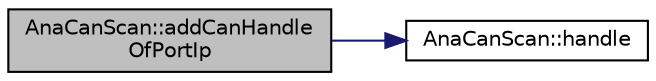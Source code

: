 digraph "AnaCanScan::addCanHandleOfPortIp"
{
 // LATEX_PDF_SIZE
  edge [fontname="Helvetica",fontsize="10",labelfontname="Helvetica",labelfontsize="10"];
  node [fontname="Helvetica",fontsize="10",shape=record];
  rankdir="LR";
  Node1 [label="AnaCanScan::addCanHandle\lOfPortIp",height=0.2,width=0.4,color="black", fillcolor="grey75", style="filled", fontcolor="black",tooltip=" "];
  Node1 -> Node2 [color="midnightblue",fontsize="10",style="solid"];
  Node2 [label="AnaCanScan::handle",height=0.2,width=0.4,color="black", fillcolor="white", style="filled",URL="$classAnaCanScan.html#a9ce965955bb5eba734ed36b81945cb74",tooltip=" "];
}
